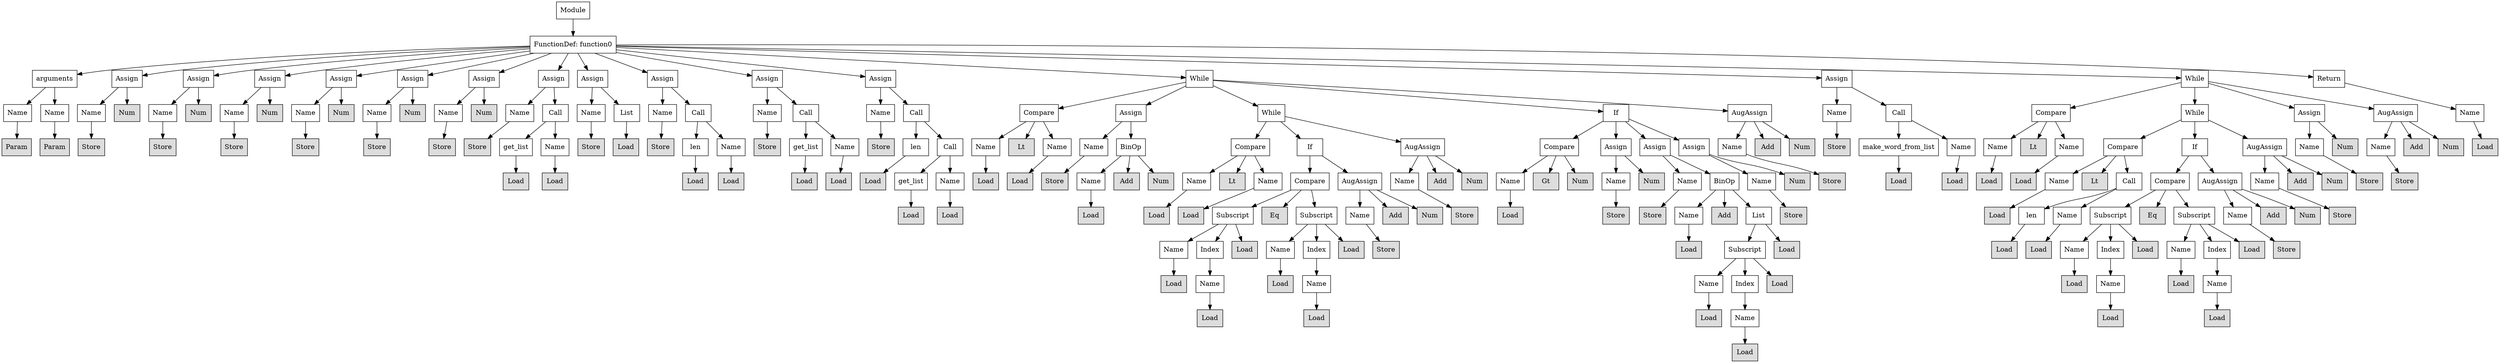 digraph G {
n0 [shape=rect, label="Module"];
n1 [shape=rect, label="FunctionDef: function0"];
n2 [shape=rect, label="arguments"];
n3 [shape=rect, label="Assign"];
n4 [shape=rect, label="Assign"];
n5 [shape=rect, label="Assign"];
n6 [shape=rect, label="Assign"];
n7 [shape=rect, label="Assign"];
n8 [shape=rect, label="Assign"];
n9 [shape=rect, label="Assign"];
n10 [shape=rect, label="Assign"];
n11 [shape=rect, label="Assign"];
n12 [shape=rect, label="Assign"];
n13 [shape=rect, label="Assign"];
n14 [shape=rect, label="While"];
n15 [shape=rect, label="Assign"];
n16 [shape=rect, label="While"];
n17 [shape=rect, label="Return"];
n18 [shape=rect, label="Name"];
n19 [shape=rect, label="Name"];
n20 [shape=rect, label="Name"];
n21 [shape=rect, label="Num" style="filled" fillcolor="#dddddd"];
n22 [shape=rect, label="Name"];
n23 [shape=rect, label="Num" style="filled" fillcolor="#dddddd"];
n24 [shape=rect, label="Name"];
n25 [shape=rect, label="Num" style="filled" fillcolor="#dddddd"];
n26 [shape=rect, label="Name"];
n27 [shape=rect, label="Num" style="filled" fillcolor="#dddddd"];
n28 [shape=rect, label="Name"];
n29 [shape=rect, label="Num" style="filled" fillcolor="#dddddd"];
n30 [shape=rect, label="Name"];
n31 [shape=rect, label="Num" style="filled" fillcolor="#dddddd"];
n32 [shape=rect, label="Name"];
n33 [shape=rect, label="Call"];
n34 [shape=rect, label="Name"];
n35 [shape=rect, label="List"];
n36 [shape=rect, label="Name"];
n37 [shape=rect, label="Call"];
n38 [shape=rect, label="Name"];
n39 [shape=rect, label="Call"];
n40 [shape=rect, label="Name"];
n41 [shape=rect, label="Call"];
n42 [shape=rect, label="Compare"];
n43 [shape=rect, label="Assign"];
n44 [shape=rect, label="While"];
n45 [shape=rect, label="If"];
n46 [shape=rect, label="AugAssign"];
n47 [shape=rect, label="Name"];
n48 [shape=rect, label="Call"];
n49 [shape=rect, label="Compare"];
n50 [shape=rect, label="While"];
n51 [shape=rect, label="Assign"];
n52 [shape=rect, label="AugAssign"];
n53 [shape=rect, label="Name"];
n54 [shape=rect, label="Param" style="filled" fillcolor="#dddddd"];
n55 [shape=rect, label="Param" style="filled" fillcolor="#dddddd"];
n56 [shape=rect, label="Store" style="filled" fillcolor="#dddddd"];
n57 [shape=rect, label="Store" style="filled" fillcolor="#dddddd"];
n58 [shape=rect, label="Store" style="filled" fillcolor="#dddddd"];
n59 [shape=rect, label="Store" style="filled" fillcolor="#dddddd"];
n60 [shape=rect, label="Store" style="filled" fillcolor="#dddddd"];
n61 [shape=rect, label="Store" style="filled" fillcolor="#dddddd"];
n62 [shape=rect, label="Store" style="filled" fillcolor="#dddddd"];
n63 [shape=rect, label="get_list"];
n64 [shape=rect, label="Name"];
n65 [shape=rect, label="Store" style="filled" fillcolor="#dddddd"];
n66 [shape=rect, label="Load" style="filled" fillcolor="#dddddd"];
n67 [shape=rect, label="Store" style="filled" fillcolor="#dddddd"];
n68 [shape=rect, label="len"];
n69 [shape=rect, label="Name"];
n70 [shape=rect, label="Store" style="filled" fillcolor="#dddddd"];
n71 [shape=rect, label="get_list"];
n72 [shape=rect, label="Name"];
n73 [shape=rect, label="Store" style="filled" fillcolor="#dddddd"];
n74 [shape=rect, label="len"];
n75 [shape=rect, label="Call"];
n76 [shape=rect, label="Name"];
n77 [shape=rect, label="Lt" style="filled" fillcolor="#dddddd"];
n78 [shape=rect, label="Name"];
n79 [shape=rect, label="Name"];
n80 [shape=rect, label="BinOp"];
n81 [shape=rect, label="Compare"];
n82 [shape=rect, label="If"];
n83 [shape=rect, label="AugAssign"];
n84 [shape=rect, label="Compare"];
n85 [shape=rect, label="Assign"];
n86 [shape=rect, label="Assign"];
n87 [shape=rect, label="Assign"];
n88 [shape=rect, label="Name"];
n89 [shape=rect, label="Add" style="filled" fillcolor="#dddddd"];
n90 [shape=rect, label="Num" style="filled" fillcolor="#dddddd"];
n91 [shape=rect, label="Store" style="filled" fillcolor="#dddddd"];
n92 [shape=rect, label="make_word_from_list"];
n93 [shape=rect, label="Name"];
n94 [shape=rect, label="Name"];
n95 [shape=rect, label="Lt" style="filled" fillcolor="#dddddd"];
n96 [shape=rect, label="Name"];
n97 [shape=rect, label="Compare"];
n98 [shape=rect, label="If"];
n99 [shape=rect, label="AugAssign"];
n100 [shape=rect, label="Name"];
n101 [shape=rect, label="Num" style="filled" fillcolor="#dddddd"];
n102 [shape=rect, label="Name"];
n103 [shape=rect, label="Add" style="filled" fillcolor="#dddddd"];
n104 [shape=rect, label="Num" style="filled" fillcolor="#dddddd"];
n105 [shape=rect, label="Load" style="filled" fillcolor="#dddddd"];
n106 [shape=rect, label="Load" style="filled" fillcolor="#dddddd"];
n107 [shape=rect, label="Load" style="filled" fillcolor="#dddddd"];
n108 [shape=rect, label="Load" style="filled" fillcolor="#dddddd"];
n109 [shape=rect, label="Load" style="filled" fillcolor="#dddddd"];
n110 [shape=rect, label="Load" style="filled" fillcolor="#dddddd"];
n111 [shape=rect, label="Load" style="filled" fillcolor="#dddddd"];
n112 [shape=rect, label="Load" style="filled" fillcolor="#dddddd"];
n113 [shape=rect, label="get_list"];
n114 [shape=rect, label="Name"];
n115 [shape=rect, label="Load" style="filled" fillcolor="#dddddd"];
n116 [shape=rect, label="Load" style="filled" fillcolor="#dddddd"];
n117 [shape=rect, label="Store" style="filled" fillcolor="#dddddd"];
n118 [shape=rect, label="Name"];
n119 [shape=rect, label="Add" style="filled" fillcolor="#dddddd"];
n120 [shape=rect, label="Num" style="filled" fillcolor="#dddddd"];
n121 [shape=rect, label="Name"];
n122 [shape=rect, label="Lt" style="filled" fillcolor="#dddddd"];
n123 [shape=rect, label="Name"];
n124 [shape=rect, label="Compare"];
n125 [shape=rect, label="AugAssign"];
n126 [shape=rect, label="Name"];
n127 [shape=rect, label="Add" style="filled" fillcolor="#dddddd"];
n128 [shape=rect, label="Num" style="filled" fillcolor="#dddddd"];
n129 [shape=rect, label="Name"];
n130 [shape=rect, label="Gt" style="filled" fillcolor="#dddddd"];
n131 [shape=rect, label="Num" style="filled" fillcolor="#dddddd"];
n132 [shape=rect, label="Name"];
n133 [shape=rect, label="Num" style="filled" fillcolor="#dddddd"];
n134 [shape=rect, label="Name"];
n135 [shape=rect, label="BinOp"];
n136 [shape=rect, label="Name"];
n137 [shape=rect, label="Num" style="filled" fillcolor="#dddddd"];
n138 [shape=rect, label="Store" style="filled" fillcolor="#dddddd"];
n139 [shape=rect, label="Load" style="filled" fillcolor="#dddddd"];
n140 [shape=rect, label="Load" style="filled" fillcolor="#dddddd"];
n141 [shape=rect, label="Load" style="filled" fillcolor="#dddddd"];
n142 [shape=rect, label="Load" style="filled" fillcolor="#dddddd"];
n143 [shape=rect, label="Name"];
n144 [shape=rect, label="Lt" style="filled" fillcolor="#dddddd"];
n145 [shape=rect, label="Call"];
n146 [shape=rect, label="Compare"];
n147 [shape=rect, label="AugAssign"];
n148 [shape=rect, label="Name"];
n149 [shape=rect, label="Add" style="filled" fillcolor="#dddddd"];
n150 [shape=rect, label="Num" style="filled" fillcolor="#dddddd"];
n151 [shape=rect, label="Store" style="filled" fillcolor="#dddddd"];
n152 [shape=rect, label="Store" style="filled" fillcolor="#dddddd"];
n153 [shape=rect, label="Load" style="filled" fillcolor="#dddddd"];
n154 [shape=rect, label="Load" style="filled" fillcolor="#dddddd"];
n155 [shape=rect, label="Load" style="filled" fillcolor="#dddddd"];
n156 [shape=rect, label="Load" style="filled" fillcolor="#dddddd"];
n157 [shape=rect, label="Load" style="filled" fillcolor="#dddddd"];
n158 [shape=rect, label="Subscript"];
n159 [shape=rect, label="Eq" style="filled" fillcolor="#dddddd"];
n160 [shape=rect, label="Subscript"];
n161 [shape=rect, label="Name"];
n162 [shape=rect, label="Add" style="filled" fillcolor="#dddddd"];
n163 [shape=rect, label="Num" style="filled" fillcolor="#dddddd"];
n164 [shape=rect, label="Store" style="filled" fillcolor="#dddddd"];
n165 [shape=rect, label="Load" style="filled" fillcolor="#dddddd"];
n166 [shape=rect, label="Store" style="filled" fillcolor="#dddddd"];
n167 [shape=rect, label="Store" style="filled" fillcolor="#dddddd"];
n168 [shape=rect, label="Name"];
n169 [shape=rect, label="Add" style="filled" fillcolor="#dddddd"];
n170 [shape=rect, label="List"];
n171 [shape=rect, label="Store" style="filled" fillcolor="#dddddd"];
n172 [shape=rect, label="Load" style="filled" fillcolor="#dddddd"];
n173 [shape=rect, label="len"];
n174 [shape=rect, label="Name"];
n175 [shape=rect, label="Subscript"];
n176 [shape=rect, label="Eq" style="filled" fillcolor="#dddddd"];
n177 [shape=rect, label="Subscript"];
n178 [shape=rect, label="Name"];
n179 [shape=rect, label="Add" style="filled" fillcolor="#dddddd"];
n180 [shape=rect, label="Num" style="filled" fillcolor="#dddddd"];
n181 [shape=rect, label="Store" style="filled" fillcolor="#dddddd"];
n182 [shape=rect, label="Name"];
n183 [shape=rect, label="Index"];
n184 [shape=rect, label="Load" style="filled" fillcolor="#dddddd"];
n185 [shape=rect, label="Name"];
n186 [shape=rect, label="Index"];
n187 [shape=rect, label="Load" style="filled" fillcolor="#dddddd"];
n188 [shape=rect, label="Store" style="filled" fillcolor="#dddddd"];
n189 [shape=rect, label="Load" style="filled" fillcolor="#dddddd"];
n190 [shape=rect, label="Subscript"];
n191 [shape=rect, label="Load" style="filled" fillcolor="#dddddd"];
n192 [shape=rect, label="Load" style="filled" fillcolor="#dddddd"];
n193 [shape=rect, label="Load" style="filled" fillcolor="#dddddd"];
n194 [shape=rect, label="Name"];
n195 [shape=rect, label="Index"];
n196 [shape=rect, label="Load" style="filled" fillcolor="#dddddd"];
n197 [shape=rect, label="Name"];
n198 [shape=rect, label="Index"];
n199 [shape=rect, label="Load" style="filled" fillcolor="#dddddd"];
n200 [shape=rect, label="Store" style="filled" fillcolor="#dddddd"];
n201 [shape=rect, label="Load" style="filled" fillcolor="#dddddd"];
n202 [shape=rect, label="Name"];
n203 [shape=rect, label="Load" style="filled" fillcolor="#dddddd"];
n204 [shape=rect, label="Name"];
n205 [shape=rect, label="Name"];
n206 [shape=rect, label="Index"];
n207 [shape=rect, label="Load" style="filled" fillcolor="#dddddd"];
n208 [shape=rect, label="Load" style="filled" fillcolor="#dddddd"];
n209 [shape=rect, label="Name"];
n210 [shape=rect, label="Load" style="filled" fillcolor="#dddddd"];
n211 [shape=rect, label="Name"];
n212 [shape=rect, label="Load" style="filled" fillcolor="#dddddd"];
n213 [shape=rect, label="Load" style="filled" fillcolor="#dddddd"];
n214 [shape=rect, label="Load" style="filled" fillcolor="#dddddd"];
n215 [shape=rect, label="Name"];
n216 [shape=rect, label="Load" style="filled" fillcolor="#dddddd"];
n217 [shape=rect, label="Load" style="filled" fillcolor="#dddddd"];
n218 [shape=rect, label="Load" style="filled" fillcolor="#dddddd"];
n0 -> n1;
n1 -> n2;
n1 -> n3;
n1 -> n4;
n1 -> n5;
n1 -> n6;
n1 -> n7;
n1 -> n8;
n1 -> n9;
n1 -> n10;
n1 -> n11;
n1 -> n12;
n1 -> n13;
n1 -> n14;
n1 -> n15;
n1 -> n16;
n1 -> n17;
n2 -> n18;
n2 -> n19;
n3 -> n20;
n3 -> n21;
n4 -> n22;
n4 -> n23;
n5 -> n24;
n5 -> n25;
n6 -> n26;
n6 -> n27;
n7 -> n28;
n7 -> n29;
n8 -> n30;
n8 -> n31;
n9 -> n32;
n9 -> n33;
n10 -> n34;
n10 -> n35;
n11 -> n36;
n11 -> n37;
n12 -> n38;
n12 -> n39;
n13 -> n40;
n13 -> n41;
n14 -> n42;
n14 -> n43;
n14 -> n44;
n14 -> n45;
n14 -> n46;
n15 -> n47;
n15 -> n48;
n16 -> n49;
n16 -> n50;
n16 -> n51;
n16 -> n52;
n17 -> n53;
n18 -> n54;
n19 -> n55;
n20 -> n56;
n22 -> n57;
n24 -> n58;
n26 -> n59;
n28 -> n60;
n30 -> n61;
n32 -> n62;
n33 -> n63;
n33 -> n64;
n34 -> n65;
n35 -> n66;
n36 -> n67;
n37 -> n68;
n37 -> n69;
n38 -> n70;
n39 -> n71;
n39 -> n72;
n40 -> n73;
n41 -> n74;
n41 -> n75;
n42 -> n76;
n42 -> n77;
n42 -> n78;
n43 -> n79;
n43 -> n80;
n44 -> n81;
n44 -> n82;
n44 -> n83;
n45 -> n84;
n45 -> n85;
n45 -> n86;
n45 -> n87;
n46 -> n88;
n46 -> n89;
n46 -> n90;
n47 -> n91;
n48 -> n92;
n48 -> n93;
n49 -> n94;
n49 -> n95;
n49 -> n96;
n50 -> n97;
n50 -> n98;
n50 -> n99;
n51 -> n100;
n51 -> n101;
n52 -> n102;
n52 -> n103;
n52 -> n104;
n53 -> n105;
n63 -> n106;
n64 -> n107;
n68 -> n108;
n69 -> n109;
n71 -> n110;
n72 -> n111;
n74 -> n112;
n75 -> n113;
n75 -> n114;
n76 -> n115;
n78 -> n116;
n79 -> n117;
n80 -> n118;
n80 -> n119;
n80 -> n120;
n81 -> n121;
n81 -> n122;
n81 -> n123;
n82 -> n124;
n82 -> n125;
n83 -> n126;
n83 -> n127;
n83 -> n128;
n84 -> n129;
n84 -> n130;
n84 -> n131;
n85 -> n132;
n85 -> n133;
n86 -> n134;
n86 -> n135;
n87 -> n136;
n87 -> n137;
n88 -> n138;
n92 -> n139;
n93 -> n140;
n94 -> n141;
n96 -> n142;
n97 -> n143;
n97 -> n144;
n97 -> n145;
n98 -> n146;
n98 -> n147;
n99 -> n148;
n99 -> n149;
n99 -> n150;
n100 -> n151;
n102 -> n152;
n113 -> n153;
n114 -> n154;
n118 -> n155;
n121 -> n156;
n123 -> n157;
n124 -> n158;
n124 -> n159;
n124 -> n160;
n125 -> n161;
n125 -> n162;
n125 -> n163;
n126 -> n164;
n129 -> n165;
n132 -> n166;
n134 -> n167;
n135 -> n168;
n135 -> n169;
n135 -> n170;
n136 -> n171;
n143 -> n172;
n145 -> n173;
n145 -> n174;
n146 -> n175;
n146 -> n176;
n146 -> n177;
n147 -> n178;
n147 -> n179;
n147 -> n180;
n148 -> n181;
n158 -> n182;
n158 -> n183;
n158 -> n184;
n160 -> n185;
n160 -> n186;
n160 -> n187;
n161 -> n188;
n168 -> n189;
n170 -> n190;
n170 -> n191;
n173 -> n192;
n174 -> n193;
n175 -> n194;
n175 -> n195;
n175 -> n196;
n177 -> n197;
n177 -> n198;
n177 -> n199;
n178 -> n200;
n182 -> n201;
n183 -> n202;
n185 -> n203;
n186 -> n204;
n190 -> n205;
n190 -> n206;
n190 -> n207;
n194 -> n208;
n195 -> n209;
n197 -> n210;
n198 -> n211;
n202 -> n212;
n204 -> n213;
n205 -> n214;
n206 -> n215;
n209 -> n216;
n211 -> n217;
n215 -> n218;
}
